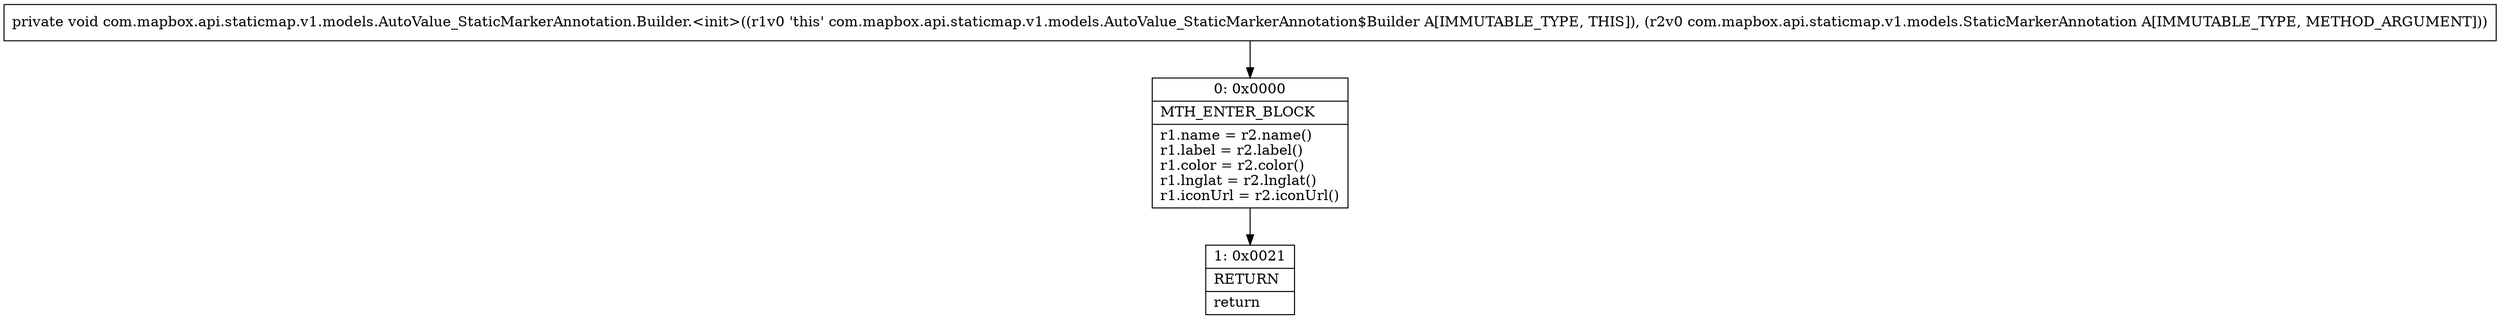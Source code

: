 digraph "CFG forcom.mapbox.api.staticmap.v1.models.AutoValue_StaticMarkerAnnotation.Builder.\<init\>(Lcom\/mapbox\/api\/staticmap\/v1\/models\/StaticMarkerAnnotation;)V" {
Node_0 [shape=record,label="{0\:\ 0x0000|MTH_ENTER_BLOCK\l|r1.name = r2.name()\lr1.label = r2.label()\lr1.color = r2.color()\lr1.lnglat = r2.lnglat()\lr1.iconUrl = r2.iconUrl()\l}"];
Node_1 [shape=record,label="{1\:\ 0x0021|RETURN\l|return\l}"];
MethodNode[shape=record,label="{private void com.mapbox.api.staticmap.v1.models.AutoValue_StaticMarkerAnnotation.Builder.\<init\>((r1v0 'this' com.mapbox.api.staticmap.v1.models.AutoValue_StaticMarkerAnnotation$Builder A[IMMUTABLE_TYPE, THIS]), (r2v0 com.mapbox.api.staticmap.v1.models.StaticMarkerAnnotation A[IMMUTABLE_TYPE, METHOD_ARGUMENT])) }"];
MethodNode -> Node_0;
Node_0 -> Node_1;
}

